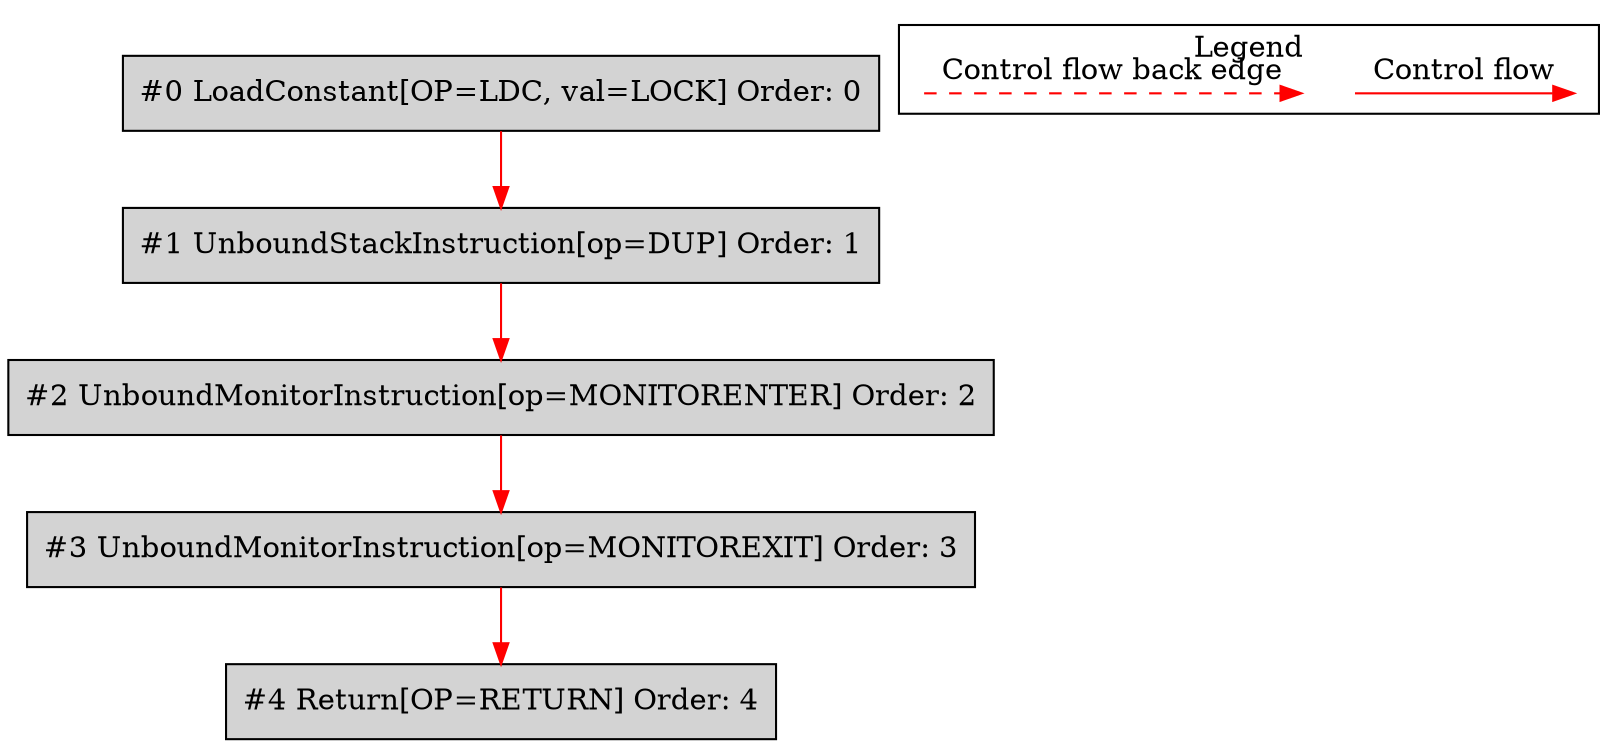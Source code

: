 digraph {
 node0[label="#0 LoadConstant[OP=LDC, val=LOCK] Order: 0", shape=box, fillcolor=lightgrey, style=filled];
 node1[label="#1 UnboundStackInstruction[op=DUP] Order: 1", shape=box, fillcolor=lightgrey, style=filled];
 node2[label="#2 UnboundMonitorInstruction[op=MONITORENTER] Order: 2", shape=box, fillcolor=lightgrey, style=filled];
 node3[label="#3 UnboundMonitorInstruction[op=MONITOREXIT] Order: 3", shape=box, fillcolor=lightgrey, style=filled];
 node4[label="#4 Return[OP=RETURN] Order: 4", shape=box, fillcolor=lightgrey, style=filled];
 node0 -> node1[color=red];
 node1 -> node2[color=red];
 node2 -> node3[color=red];
 node3 -> node4[color=red];
 subgraph cluster_000 {
  label = "Legend";
  node [shape=point]
  {
   rank=same;
   c0 [style = invis];
   c1 [style = invis];
   c2 [style = invis];
   c3 [style = invis];
  }
  c0 -> c1 [label="Control flow", style=solid, color=red]
  c2 -> c3 [label="Control flow back edge", style=dashed, color=red]
 }

}
